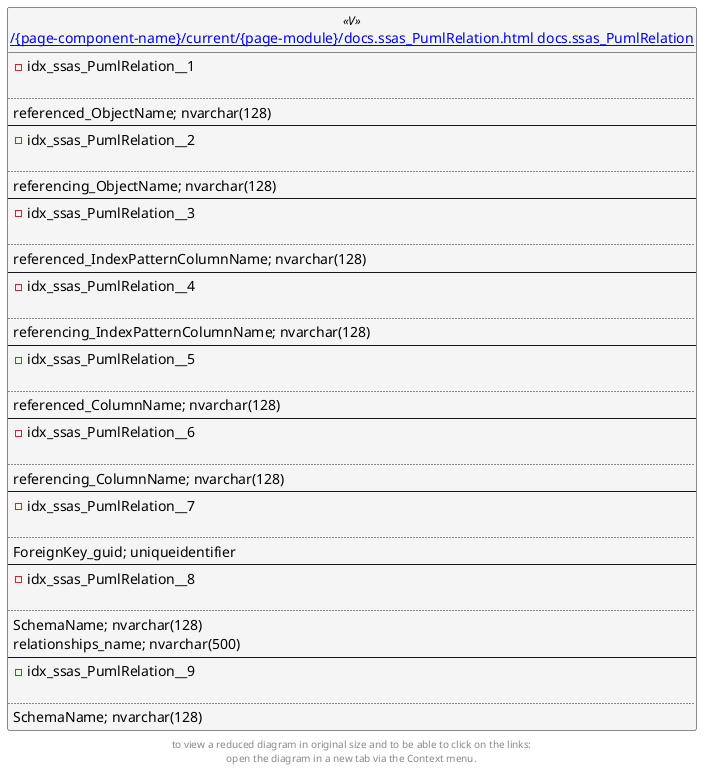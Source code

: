@startuml
left to right direction
'top to bottom direction
hide circle
'avoide "." issues:
set namespaceSeparator none


skinparam class {
  BackgroundColor White
  BackgroundColor<<FN>> Yellow
  BackgroundColor<<FS>> Yellow
  BackgroundColor<<FT>> LightGray
  BackgroundColor<<IF>> Yellow
  BackgroundColor<<IS>> Yellow
  BackgroundColor<<P>> Aqua
  BackgroundColor<<PC>> Aqua
  BackgroundColor<<SN>> Yellow
  BackgroundColor<<SO>> SlateBlue
  BackgroundColor<<TF>> LightGray
  BackgroundColor<<TR>> Tomato
  BackgroundColor<<U>> White
  BackgroundColor<<V>> WhiteSmoke
  BackgroundColor<<X>> Aqua
}


entity "[[{site-url}/{page-component-name}/current/{page-module}/docs.ssas_PumlRelation.html docs.ssas_PumlRelation]]" as docs.ssas_PumlRelation << V >> {
- idx_ssas_PumlRelation__1

..
referenced_ObjectName; nvarchar(128)
--
- idx_ssas_PumlRelation__2

..
referencing_ObjectName; nvarchar(128)
--
- idx_ssas_PumlRelation__3

..
referenced_IndexPatternColumnName; nvarchar(128)
--
- idx_ssas_PumlRelation__4

..
referencing_IndexPatternColumnName; nvarchar(128)
--
- idx_ssas_PumlRelation__5

..
referenced_ColumnName; nvarchar(128)
--
- idx_ssas_PumlRelation__6

..
referencing_ColumnName; nvarchar(128)
--
- idx_ssas_PumlRelation__7

..
ForeignKey_guid; uniqueidentifier
--
- idx_ssas_PumlRelation__8

..
SchemaName; nvarchar(128)
relationships_name; nvarchar(500)
--
- idx_ssas_PumlRelation__9

..
SchemaName; nvarchar(128)
}


footer
to view a reduced diagram in original size and to be able to click on the links:
open the diagram in a new tab via the Context menu.
end footer

@enduml

